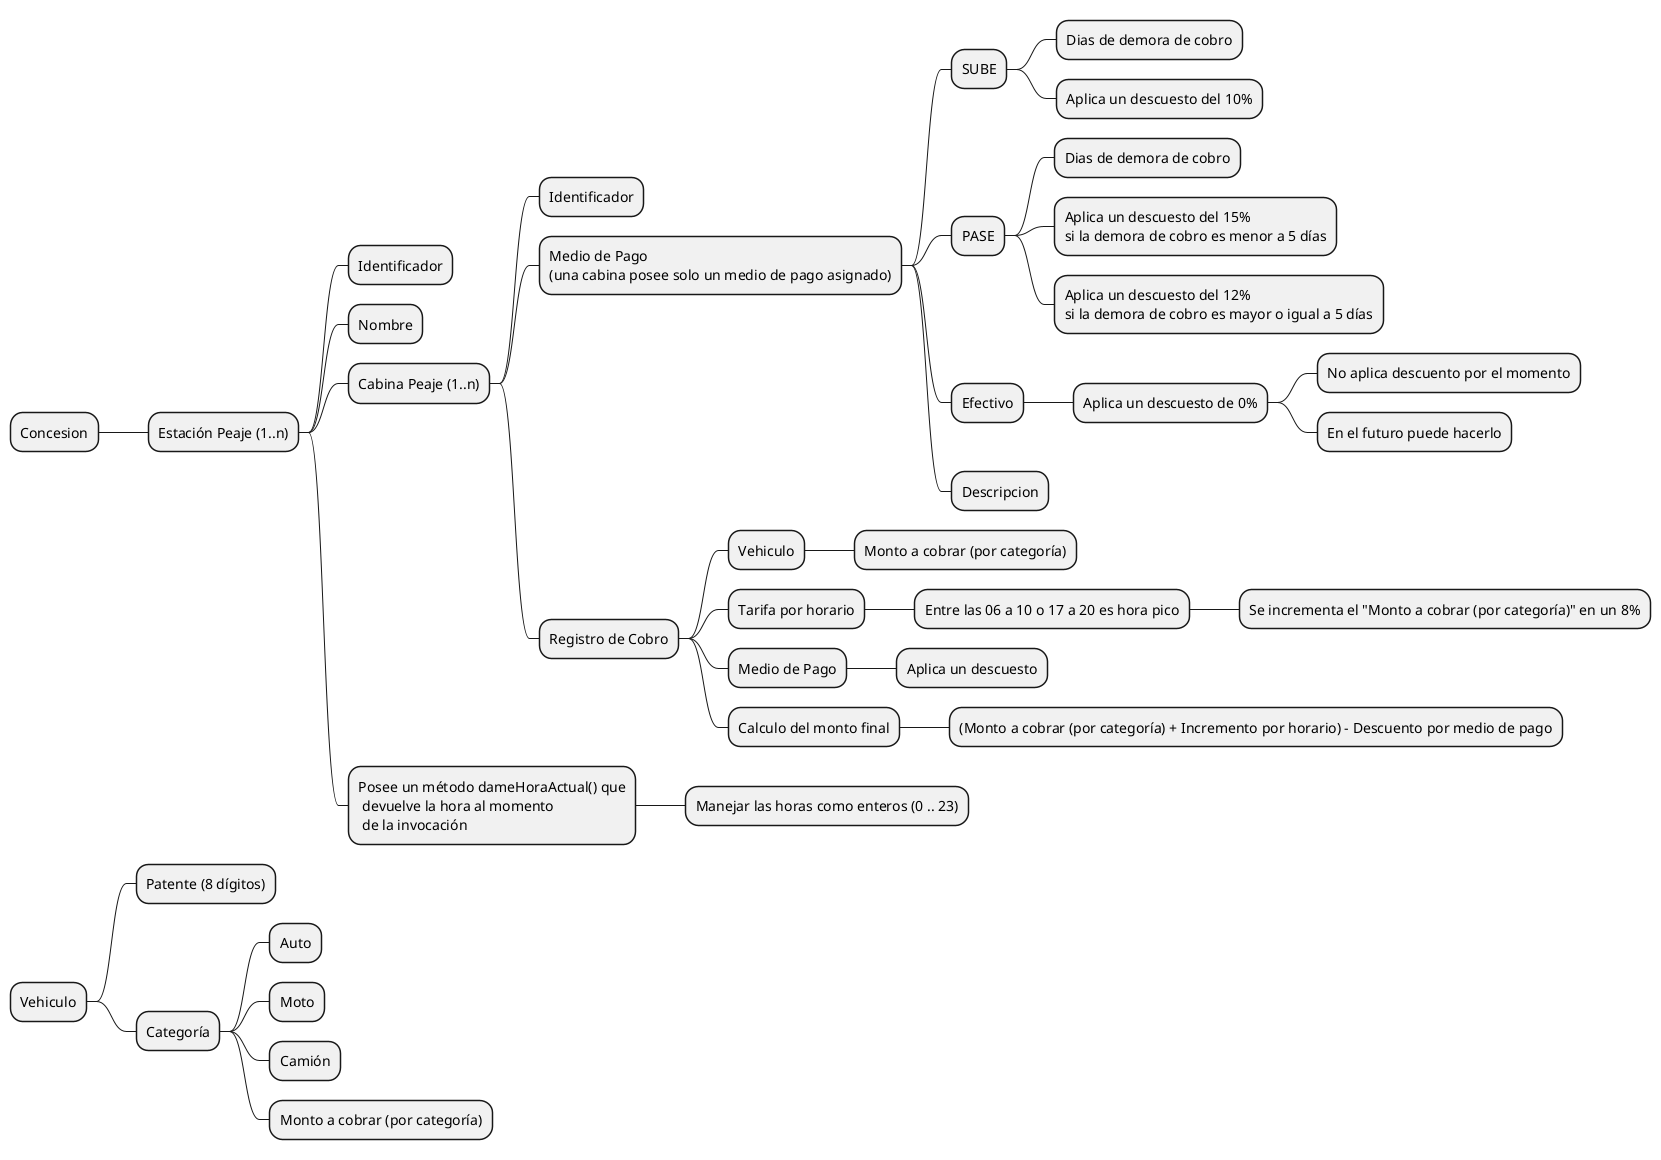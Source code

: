 @startmindmap

* Concesion
** Estación Peaje (1..n)
*** Identificador
*** Nombre
*** Cabina Peaje (1..n)
**** Identificador
**** Medio de Pago \n(una cabina posee solo un medio de pago asignado)
***** SUBE
****** Dias de demora de cobro
****** Aplica un descuesto del 10%
***** PASE
****** Dias de demora de cobro
****** Aplica un descuesto del 15% \nsi la demora de cobro es menor a 5 días
****** Aplica un descuesto del 12% \nsi la demora de cobro es mayor o igual a 5 días
***** Efectivo
****** Aplica un descuesto de 0%
******* No aplica descuento por el momento
******* En el futuro puede hacerlo
***** Descripcion
**** Registro de Cobro
***** Vehiculo
****** Monto a cobrar (por categoría)
***** Tarifa por horario
****** Entre las 06 a 10 o 17 a 20 es hora pico
******* Se incrementa el "Monto a cobrar (por categoría)" en un 8%
***** Medio de Pago
****** Aplica un descuesto
***** Calculo del monto final
****** (Monto a cobrar (por categoría) + Incremento por horario) - Descuento por medio de pago
*** Posee un método dameHoraActual() que\n devuelve la hora al momento\n de la invocación
**** Manejar las horas como enteros (0 .. 23)

* Vehiculo
** Patente (8 dígitos)
** Categoría
*** Auto
*** Moto
*** Camión
*** Monto a cobrar (por categoría)

@endmindmap
